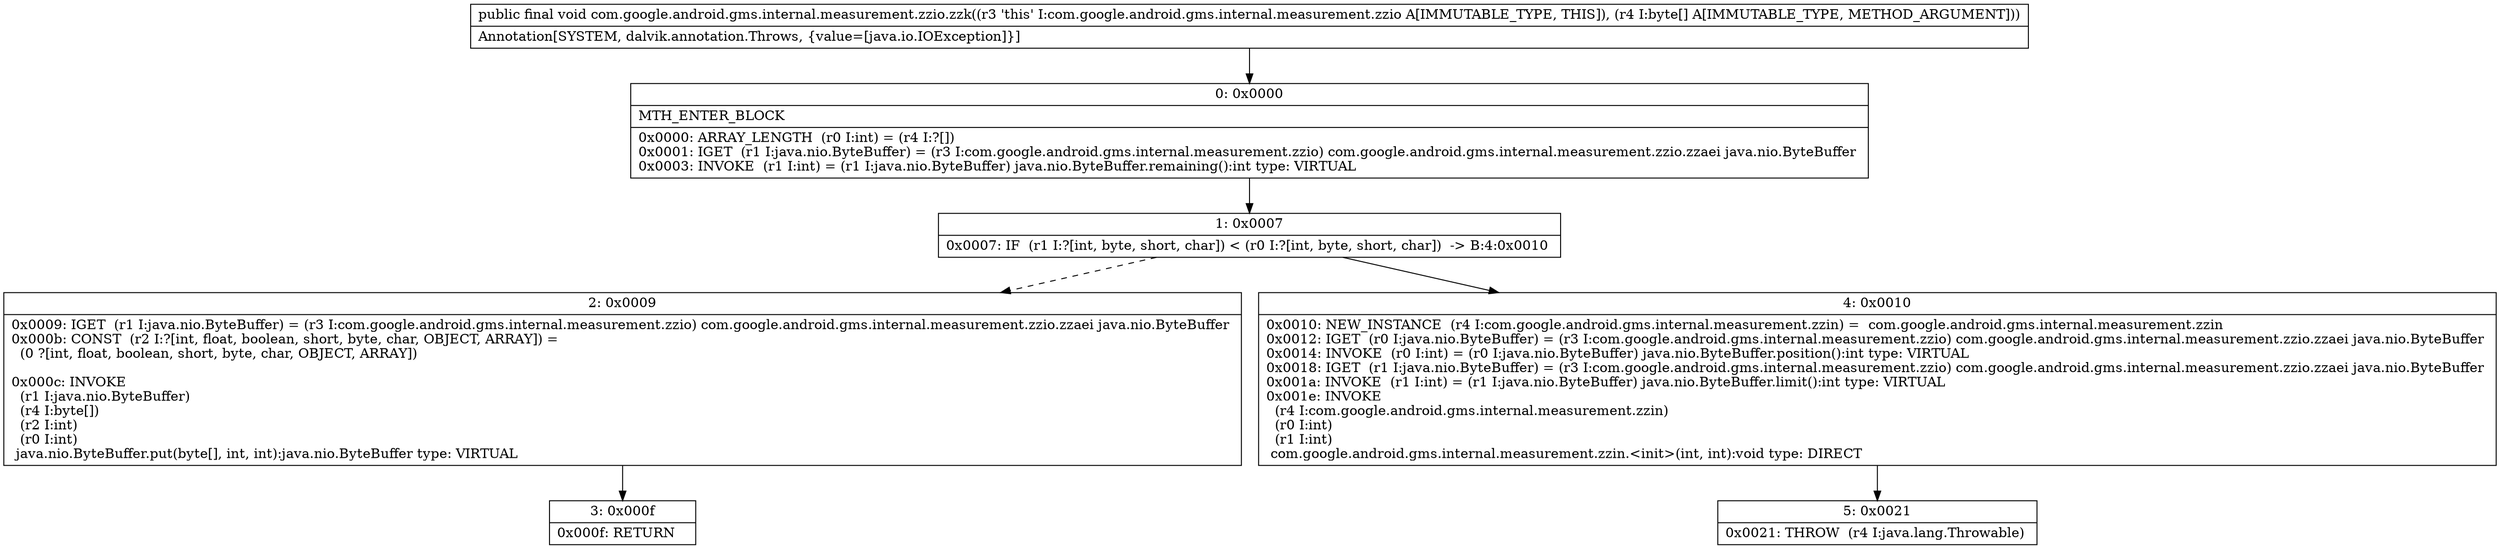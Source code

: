 digraph "CFG forcom.google.android.gms.internal.measurement.zzio.zzk([B)V" {
Node_0 [shape=record,label="{0\:\ 0x0000|MTH_ENTER_BLOCK\l|0x0000: ARRAY_LENGTH  (r0 I:int) = (r4 I:?[]) \l0x0001: IGET  (r1 I:java.nio.ByteBuffer) = (r3 I:com.google.android.gms.internal.measurement.zzio) com.google.android.gms.internal.measurement.zzio.zzaei java.nio.ByteBuffer \l0x0003: INVOKE  (r1 I:int) = (r1 I:java.nio.ByteBuffer) java.nio.ByteBuffer.remaining():int type: VIRTUAL \l}"];
Node_1 [shape=record,label="{1\:\ 0x0007|0x0007: IF  (r1 I:?[int, byte, short, char]) \< (r0 I:?[int, byte, short, char])  \-\> B:4:0x0010 \l}"];
Node_2 [shape=record,label="{2\:\ 0x0009|0x0009: IGET  (r1 I:java.nio.ByteBuffer) = (r3 I:com.google.android.gms.internal.measurement.zzio) com.google.android.gms.internal.measurement.zzio.zzaei java.nio.ByteBuffer \l0x000b: CONST  (r2 I:?[int, float, boolean, short, byte, char, OBJECT, ARRAY]) = \l  (0 ?[int, float, boolean, short, byte, char, OBJECT, ARRAY])\l \l0x000c: INVOKE  \l  (r1 I:java.nio.ByteBuffer)\l  (r4 I:byte[])\l  (r2 I:int)\l  (r0 I:int)\l java.nio.ByteBuffer.put(byte[], int, int):java.nio.ByteBuffer type: VIRTUAL \l}"];
Node_3 [shape=record,label="{3\:\ 0x000f|0x000f: RETURN   \l}"];
Node_4 [shape=record,label="{4\:\ 0x0010|0x0010: NEW_INSTANCE  (r4 I:com.google.android.gms.internal.measurement.zzin) =  com.google.android.gms.internal.measurement.zzin \l0x0012: IGET  (r0 I:java.nio.ByteBuffer) = (r3 I:com.google.android.gms.internal.measurement.zzio) com.google.android.gms.internal.measurement.zzio.zzaei java.nio.ByteBuffer \l0x0014: INVOKE  (r0 I:int) = (r0 I:java.nio.ByteBuffer) java.nio.ByteBuffer.position():int type: VIRTUAL \l0x0018: IGET  (r1 I:java.nio.ByteBuffer) = (r3 I:com.google.android.gms.internal.measurement.zzio) com.google.android.gms.internal.measurement.zzio.zzaei java.nio.ByteBuffer \l0x001a: INVOKE  (r1 I:int) = (r1 I:java.nio.ByteBuffer) java.nio.ByteBuffer.limit():int type: VIRTUAL \l0x001e: INVOKE  \l  (r4 I:com.google.android.gms.internal.measurement.zzin)\l  (r0 I:int)\l  (r1 I:int)\l com.google.android.gms.internal.measurement.zzin.\<init\>(int, int):void type: DIRECT \l}"];
Node_5 [shape=record,label="{5\:\ 0x0021|0x0021: THROW  (r4 I:java.lang.Throwable) \l}"];
MethodNode[shape=record,label="{public final void com.google.android.gms.internal.measurement.zzio.zzk((r3 'this' I:com.google.android.gms.internal.measurement.zzio A[IMMUTABLE_TYPE, THIS]), (r4 I:byte[] A[IMMUTABLE_TYPE, METHOD_ARGUMENT]))  | Annotation[SYSTEM, dalvik.annotation.Throws, \{value=[java.io.IOException]\}]\l}"];
MethodNode -> Node_0;
Node_0 -> Node_1;
Node_1 -> Node_2[style=dashed];
Node_1 -> Node_4;
Node_2 -> Node_3;
Node_4 -> Node_5;
}

